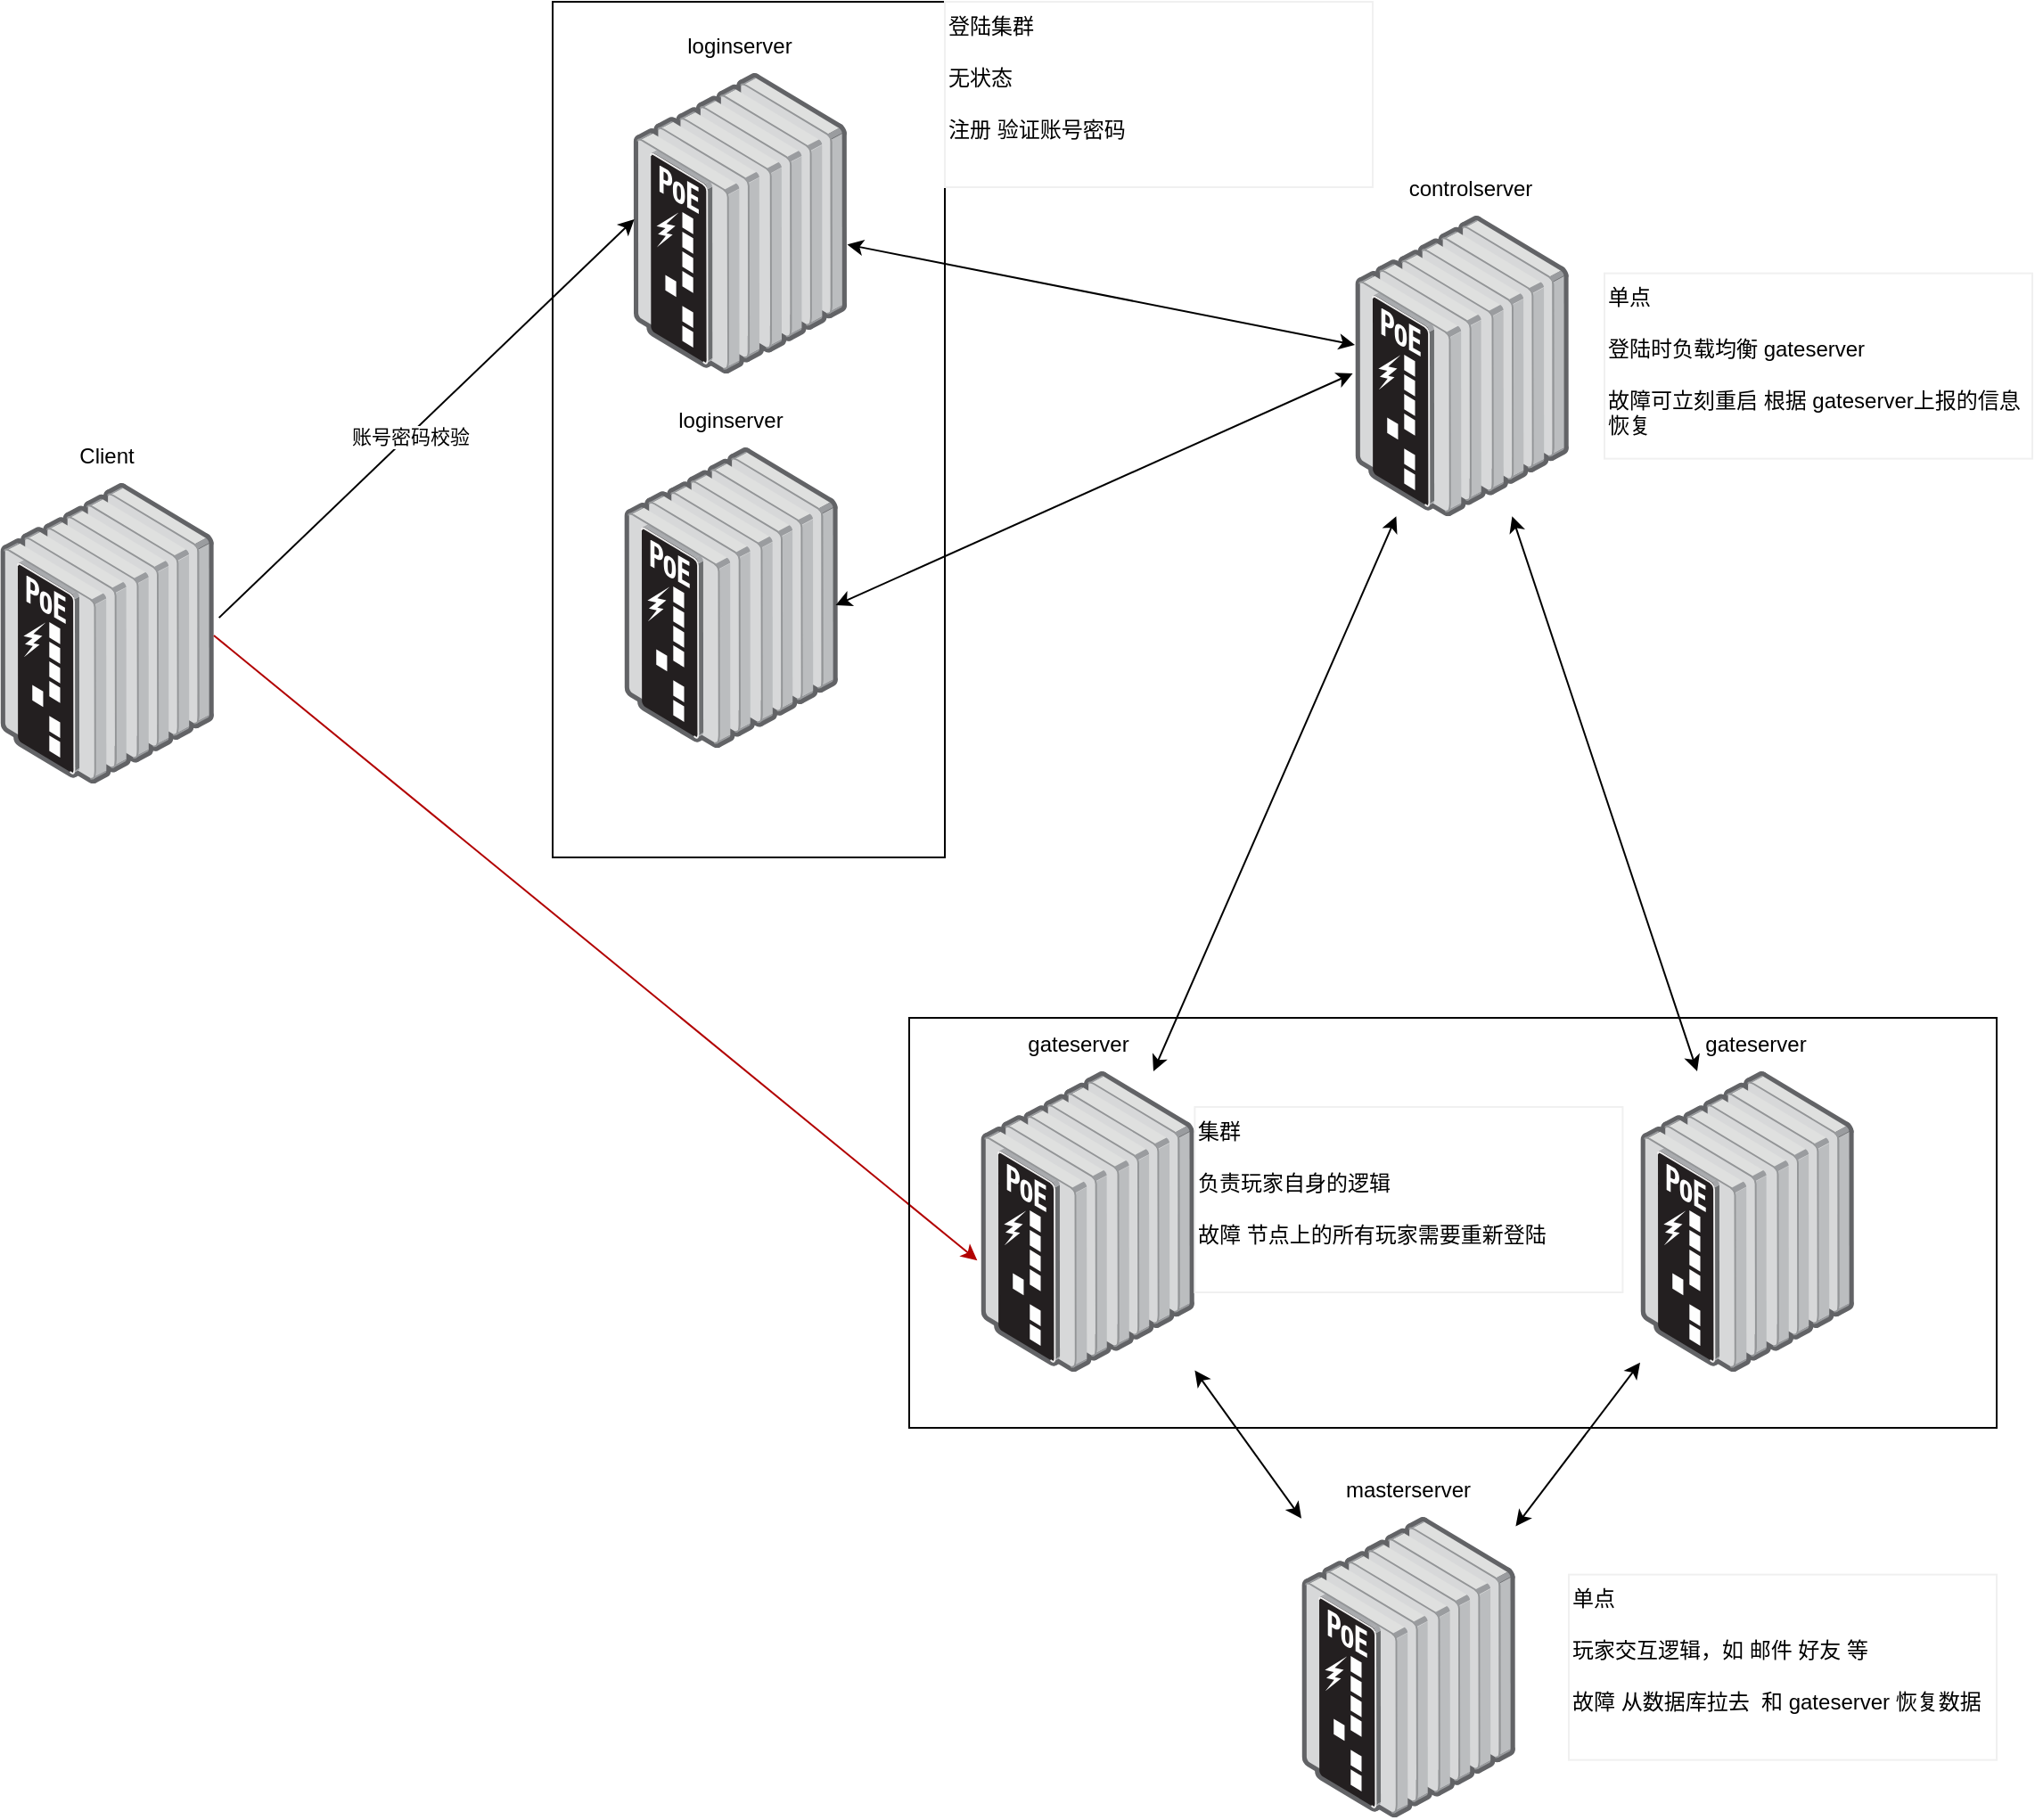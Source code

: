 <mxfile version="14.2.4" type="embed" pages="2">
    <diagram id="Ya1nsikknBWh1px-Q2EA" name="服务器组网">
        <mxGraphModel dx="2023" dy="2098" grid="1" gridSize="10" guides="1" tooltips="1" connect="1" arrows="1" fold="1" page="1" pageScale="1" pageWidth="827" pageHeight="1169" math="0" shadow="0">
            <root>
                <mxCell id="0"/>
                <mxCell id="1" parent="0"/>
                <mxCell id="2" value="" style="points=[];aspect=fixed;html=1;align=center;shadow=0;dashed=0;image;image=img/lib/allied_telesis/switch/Industrial_Ethernet_IE200_POE.svg;" vertex="1" parent="1">
                    <mxGeometry x="235.1" y="-160" width="120.2" height="168.64" as="geometry"/>
                </mxCell>
                <mxCell id="3" value="loginserver" style="text;html=1;strokeColor=none;fillColor=none;align=center;verticalAlign=middle;whiteSpace=wrap;rounded=0;" vertex="1" parent="1">
                    <mxGeometry x="240.2" y="-190" width="110" height="30" as="geometry"/>
                </mxCell>
                <mxCell id="14" value="" style="points=[];aspect=fixed;html=1;align=center;shadow=0;dashed=0;image;image=img/lib/allied_telesis/switch/Industrial_Ethernet_IE200_POE.svg;" vertex="1" parent="1">
                    <mxGeometry x="-120" y="70" width="120.2" height="168.64" as="geometry"/>
                </mxCell>
                <mxCell id="15" value="Client" style="text;html=1;strokeColor=none;fillColor=none;align=center;verticalAlign=middle;whiteSpace=wrap;rounded=0;" vertex="1" parent="1">
                    <mxGeometry x="-114.9" y="40" width="110" height="30" as="geometry"/>
                </mxCell>
                <mxCell id="20" value="" style="points=[];aspect=fixed;html=1;align=center;shadow=0;dashed=0;image;image=img/lib/allied_telesis/switch/Industrial_Ethernet_IE200_POE.svg;" vertex="1" parent="1">
                    <mxGeometry x="230" y="50" width="120.2" height="168.64" as="geometry"/>
                </mxCell>
                <mxCell id="21" value="loginserver" style="text;html=1;strokeColor=none;fillColor=none;align=center;verticalAlign=middle;whiteSpace=wrap;rounded=0;" vertex="1" parent="1">
                    <mxGeometry x="235.1" y="20" width="110" height="30" as="geometry"/>
                </mxCell>
                <mxCell id="24" value="" style="points=[];aspect=fixed;html=1;align=center;shadow=0;dashed=0;image;image=img/lib/allied_telesis/switch/Industrial_Ethernet_IE200_POE.svg;" vertex="1" parent="1">
                    <mxGeometry x="640" y="-80.0" width="120.2" height="168.64" as="geometry"/>
                </mxCell>
                <mxCell id="25" value="controlserver" style="text;html=1;strokeColor=none;fillColor=none;align=center;verticalAlign=middle;whiteSpace=wrap;rounded=0;" vertex="1" parent="1">
                    <mxGeometry x="650.2" y="-110" width="110" height="30" as="geometry"/>
                </mxCell>
                <mxCell id="26" value="" style="points=[];aspect=fixed;html=1;align=center;shadow=0;dashed=0;image;image=img/lib/allied_telesis/switch/Industrial_Ethernet_IE200_POE.svg;" vertex="1" parent="1">
                    <mxGeometry x="430" y="400" width="120.2" height="168.64" as="geometry"/>
                </mxCell>
                <mxCell id="27" value="gateserver" style="text;html=1;strokeColor=none;fillColor=none;align=center;verticalAlign=middle;whiteSpace=wrap;rounded=0;" vertex="1" parent="1">
                    <mxGeometry x="810.2" y="370" width="110" height="30" as="geometry"/>
                </mxCell>
                <mxCell id="32" value="" style="points=[];aspect=fixed;html=1;align=center;shadow=0;dashed=0;image;image=img/lib/allied_telesis/switch/Industrial_Ethernet_IE200_POE.svg;" vertex="1" parent="1">
                    <mxGeometry x="800" y="400" width="120.2" height="168.64" as="geometry"/>
                </mxCell>
                <mxCell id="33" value="gateserver" style="text;html=1;strokeColor=none;fillColor=none;align=center;verticalAlign=middle;whiteSpace=wrap;rounded=0;" vertex="1" parent="1">
                    <mxGeometry x="430" y="370" width="110" height="30" as="geometry"/>
                </mxCell>
                <mxCell id="34" value="" style="points=[];aspect=fixed;html=1;align=center;shadow=0;dashed=0;image;image=img/lib/allied_telesis/switch/Industrial_Ethernet_IE200_POE.svg;" vertex="1" parent="1">
                    <mxGeometry x="610" y="650" width="120.2" height="168.64" as="geometry"/>
                </mxCell>
                <mxCell id="35" value="masterserver" style="text;html=1;strokeColor=none;fillColor=none;align=center;verticalAlign=middle;whiteSpace=wrap;rounded=0;" vertex="1" parent="1">
                    <mxGeometry x="615.1" y="620" width="110" height="30" as="geometry"/>
                </mxCell>
                <mxCell id="36" value="" style="endArrow=classic;startArrow=classic;html=1;" edge="1" parent="1" source="2" target="24">
                    <mxGeometry width="50" height="50" relative="1" as="geometry">
                        <mxPoint x="40" y="530" as="sourcePoint"/>
                        <mxPoint x="90" y="480" as="targetPoint"/>
                    </mxGeometry>
                </mxCell>
                <mxCell id="37" value="" style="endArrow=classic;startArrow=classic;html=1;exitX=0.988;exitY=0.525;exitDx=0;exitDy=0;exitPerimeter=0;entryX=-0.01;entryY=0.525;entryDx=0;entryDy=0;entryPerimeter=0;" edge="1" parent="1" source="20" target="24">
                    <mxGeometry width="50" height="50" relative="1" as="geometry">
                        <mxPoint x="365.3" y="-9.682" as="sourcePoint"/>
                        <mxPoint x="590.0" y="199.682" as="targetPoint"/>
                    </mxGeometry>
                </mxCell>
                <mxCell id="38" value="" style="endArrow=classic;startArrow=classic;html=1;" edge="1" parent="1" source="26" target="24">
                    <mxGeometry width="50" height="50" relative="1" as="geometry">
                        <mxPoint x="358.758" y="148.536" as="sourcePoint"/>
                        <mxPoint x="590.481" y="222.627" as="targetPoint"/>
                    </mxGeometry>
                </mxCell>
                <mxCell id="39" value="" style="endArrow=classic;startArrow=classic;html=1;" edge="1" parent="1" source="32" target="24">
                    <mxGeometry width="50" height="50" relative="1" as="geometry">
                        <mxPoint x="367.85" y="394.715" as="sourcePoint"/>
                        <mxPoint x="590.0" y="285.285" as="targetPoint"/>
                    </mxGeometry>
                </mxCell>
                <mxCell id="40" value="" style="endArrow=classic;html=1;entryX=0.006;entryY=0.486;entryDx=0;entryDy=0;entryPerimeter=0;exitX=1.022;exitY=0.448;exitDx=0;exitDy=0;exitPerimeter=0;" edge="1" parent="1" source="14" target="2">
                    <mxGeometry width="50" height="50" relative="1" as="geometry">
                        <mxPoint x="90" y="330" as="sourcePoint"/>
                        <mxPoint x="140" y="280" as="targetPoint"/>
                    </mxGeometry>
                </mxCell>
                <mxCell id="41" value="账号密码校验" style="edgeLabel;html=1;align=center;verticalAlign=middle;resizable=0;points=[];" vertex="1" connectable="0" parent="40">
                    <mxGeometry x="-0.087" y="-1" relative="1" as="geometry">
                        <mxPoint as="offset"/>
                    </mxGeometry>
                </mxCell>
                <mxCell id="42" value="" style="endArrow=classic;html=1;entryX=-0.015;entryY=0.629;entryDx=0;entryDy=0;entryPerimeter=0;exitX=0.998;exitY=0.507;exitDx=0;exitDy=0;exitPerimeter=0;fillColor=#e51400;strokeColor=#B20000;" edge="1" parent="1" source="14" target="26">
                    <mxGeometry width="50" height="50" relative="1" as="geometry">
                        <mxPoint x="12.844" y="155.551" as="sourcePoint"/>
                        <mxPoint x="245.821" y="-68.041" as="targetPoint"/>
                    </mxGeometry>
                </mxCell>
                <mxCell id="44" value="" style="endArrow=classic;startArrow=classic;html=1;" edge="1" parent="1" source="26" target="34">
                    <mxGeometry width="50" height="50" relative="1" as="geometry">
                        <mxPoint x="510" y="550" as="sourcePoint"/>
                        <mxPoint x="590.0" y="285.285" as="targetPoint"/>
                    </mxGeometry>
                </mxCell>
                <mxCell id="45" value="" style="endArrow=classic;startArrow=classic;html=1;" edge="1" parent="1" source="32" target="34">
                    <mxGeometry width="50" height="50" relative="1" as="geometry">
                        <mxPoint x="377.85" y="404.715" as="sourcePoint"/>
                        <mxPoint x="590" y="498" as="targetPoint"/>
                    </mxGeometry>
                </mxCell>
                <mxCell id="46" value="" style="rounded=0;whiteSpace=wrap;html=1;fillColor=none;" vertex="1" parent="1">
                    <mxGeometry x="190" y="-200" width="220" height="480" as="geometry"/>
                </mxCell>
                <mxCell id="47" value="" style="rounded=0;whiteSpace=wrap;html=1;fillColor=none;" vertex="1" parent="1">
                    <mxGeometry x="390" y="370" width="610" height="230" as="geometry"/>
                </mxCell>
                <mxCell id="50" value="单点 &lt;br&gt;&lt;br&gt;登陆时负载均衡 gateserver&lt;br&gt;&lt;br&gt;故障可立刻重启 根据 gateserver上报的信息恢复" style="text;html=1;fillColor=none;align=left;verticalAlign=top;whiteSpace=wrap;rounded=0;strokeColor=#f0f0f0;" vertex="1" parent="1">
                    <mxGeometry x="780" y="-47.68" width="240" height="104" as="geometry"/>
                </mxCell>
                <mxCell id="51" value="登陆集群&lt;br&gt;&lt;br&gt;无状态&lt;br&gt;&lt;br&gt;注册 验证账号密码" style="text;html=1;fillColor=none;align=left;verticalAlign=top;whiteSpace=wrap;rounded=0;strokeColor=#f0f0f0;" vertex="1" parent="1">
                    <mxGeometry x="410" y="-200" width="240" height="104" as="geometry"/>
                </mxCell>
                <mxCell id="52" value="集群&lt;br&gt;&lt;br&gt;负责玩家自身的逻辑&lt;br&gt;&lt;br&gt;故障 节点上的所有玩家需要重新登陆" style="text;html=1;fillColor=none;align=left;verticalAlign=top;whiteSpace=wrap;rounded=0;strokeColor=#f0f0f0;" vertex="1" parent="1">
                    <mxGeometry x="550.2" y="420" width="240" height="104" as="geometry"/>
                </mxCell>
                <mxCell id="53" value="单点&lt;br&gt;&lt;br&gt;玩家交互逻辑，如 邮件 好友 等&lt;br&gt;&lt;br&gt;故障 从数据库拉去&amp;nbsp; 和 gateserver 恢复数据" style="text;html=1;fillColor=none;align=left;verticalAlign=top;whiteSpace=wrap;rounded=0;strokeColor=#f0f0f0;" vertex="1" parent="1">
                    <mxGeometry x="760" y="682.32" width="240" height="104" as="geometry"/>
                </mxCell>
            </root>
        </mxGraphModel>
    </diagram>
    <diagram id="F6onBJ8bi4-cN87HfGFY" name="登陆流程">
        <mxGraphModel dx="1844" dy="-379" grid="1" gridSize="10" guides="1" tooltips="1" connect="1" arrows="1" fold="1" page="1" pageScale="1" pageWidth="827" pageHeight="1169" math="0" shadow="0">
            <root>
                <mxCell id="HsMi2VBw2xVmP9eoMrBy-0"/>
                <mxCell id="HsMi2VBw2xVmP9eoMrBy-1" parent="HsMi2VBw2xVmP9eoMrBy-0"/>
                <mxCell id="LNkPdpWlPoJwyg7fNeQ7-0" value="client" style="shape=umlLifeline;perimeter=lifelinePerimeter;whiteSpace=wrap;html=1;container=1;collapsible=0;recursiveResize=0;outlineConnect=0;" vertex="1" parent="HsMi2VBw2xVmP9eoMrBy-1">
                    <mxGeometry x="30" y="1254" width="100" height="336" as="geometry"/>
                </mxCell>
                <mxCell id="LNkPdpWlPoJwyg7fNeQ7-1" value="loginserver" style="shape=umlLifeline;perimeter=lifelinePerimeter;whiteSpace=wrap;html=1;container=1;collapsible=0;recursiveResize=0;outlineConnect=0;" vertex="1" parent="HsMi2VBw2xVmP9eoMrBy-1">
                    <mxGeometry x="260" y="1254" width="100" height="336" as="geometry"/>
                </mxCell>
                <mxCell id="LNkPdpWlPoJwyg7fNeQ7-2" value="" style="html=1;points=[];perimeter=orthogonalPerimeter;" vertex="1" parent="LNkPdpWlPoJwyg7fNeQ7-1">
                    <mxGeometry x="40" y="70" width="10" height="80" as="geometry"/>
                </mxCell>
                <mxCell id="LNkPdpWlPoJwyg7fNeQ7-3" value="controlserver" style="shape=umlLifeline;perimeter=lifelinePerimeter;whiteSpace=wrap;html=1;container=1;collapsible=0;recursiveResize=0;outlineConnect=0;" vertex="1" parent="HsMi2VBw2xVmP9eoMrBy-1">
                    <mxGeometry x="470" y="1254" width="100" height="346" as="geometry"/>
                </mxCell>
                <mxCell id="LNkPdpWlPoJwyg7fNeQ7-4" value="" style="html=1;points=[];perimeter=orthogonalPerimeter;" vertex="1" parent="LNkPdpWlPoJwyg7fNeQ7-3">
                    <mxGeometry x="40" y="85" width="10" height="55" as="geometry"/>
                </mxCell>
                <mxCell id="8cR3ncXFJl-2YdBVlicl-28" value="添加玩家到gate的映射" style="text;html=1;strokeColor=none;fillColor=none;align=center;verticalAlign=middle;whiteSpace=wrap;rounded=0;fontColor=#00CC00;" vertex="1" parent="LNkPdpWlPoJwyg7fNeQ7-3">
                    <mxGeometry x="-22" y="106" width="144" height="20" as="geometry"/>
                </mxCell>
                <mxCell id="LNkPdpWlPoJwyg7fNeQ7-5" value="gateserver" style="shape=umlLifeline;perimeter=lifelinePerimeter;whiteSpace=wrap;html=1;container=1;collapsible=0;recursiveResize=0;outlineConnect=0;" vertex="1" parent="HsMi2VBw2xVmP9eoMrBy-1">
                    <mxGeometry x="670" y="1250" width="120" height="340" as="geometry"/>
                </mxCell>
                <mxCell id="LNkPdpWlPoJwyg7fNeQ7-6" value="" style="html=1;points=[];perimeter=orthogonalPerimeter;fillColor=none;" vertex="1" parent="LNkPdpWlPoJwyg7fNeQ7-5">
                    <mxGeometry x="45" y="224" width="10" height="80" as="geometry"/>
                </mxCell>
                <mxCell id="LNkPdpWlPoJwyg7fNeQ7-7" value="" style="html=1;points=[];perimeter=orthogonalPerimeter;fillColor=none;" vertex="1" parent="LNkPdpWlPoJwyg7fNeQ7-5">
                    <mxGeometry x="45" y="97" width="10" height="33" as="geometry"/>
                </mxCell>
                <mxCell id="LNkPdpWlPoJwyg7fNeQ7-100" value="verify service" style="text;html=1;strokeColor=none;fillColor=none;align=center;verticalAlign=middle;whiteSpace=wrap;rounded=0;" vertex="1" parent="LNkPdpWlPoJwyg7fNeQ7-5">
                    <mxGeometry x="55" y="103.5" width="40" height="20" as="geometry"/>
                </mxCell>
                <mxCell id="LNkPdpWlPoJwyg7fNeQ7-8" value="login msg" style="html=1;verticalAlign=bottom;endArrow=block;entryX=0;entryY=0;" edge="1" parent="HsMi2VBw2xVmP9eoMrBy-1" source="LNkPdpWlPoJwyg7fNeQ7-0" target="LNkPdpWlPoJwyg7fNeQ7-2">
                    <mxGeometry relative="1" as="geometry">
                        <mxPoint x="230" y="1324" as="sourcePoint"/>
                    </mxGeometry>
                </mxCell>
                <mxCell id="LNkPdpWlPoJwyg7fNeQ7-9" value="return&amp;nbsp; gate ip&amp;nbsp; uuid&amp;nbsp; token" style="html=1;verticalAlign=bottom;endArrow=open;dashed=1;endSize=8;exitX=0;exitY=0.95;" edge="1" parent="HsMi2VBw2xVmP9eoMrBy-1" source="LNkPdpWlPoJwyg7fNeQ7-2" target="LNkPdpWlPoJwyg7fNeQ7-0">
                    <mxGeometry relative="1" as="geometry">
                        <mxPoint x="230" y="1400" as="targetPoint"/>
                    </mxGeometry>
                </mxCell>
                <mxCell id="LNkPdpWlPoJwyg7fNeQ7-10" value="负载均衡 gate" style="html=1;verticalAlign=bottom;endArrow=block;entryX=0;entryY=0;" edge="1" parent="HsMi2VBw2xVmP9eoMrBy-1" source="LNkPdpWlPoJwyg7fNeQ7-1" target="LNkPdpWlPoJwyg7fNeQ7-4">
                    <mxGeometry relative="1" as="geometry">
                        <mxPoint x="345" y="1350" as="sourcePoint"/>
                    </mxGeometry>
                </mxCell>
                <mxCell id="LNkPdpWlPoJwyg7fNeQ7-11" value="return&amp;nbsp; gate ip" style="html=1;verticalAlign=bottom;endArrow=open;dashed=1;endSize=8;exitX=-0.3;exitY=0.98;exitDx=0;exitDy=0;exitPerimeter=0;" edge="1" parent="HsMi2VBw2xVmP9eoMrBy-1" source="LNkPdpWlPoJwyg7fNeQ7-4" target="LNkPdpWlPoJwyg7fNeQ7-1">
                    <mxGeometry relative="1" as="geometry">
                        <mxPoint x="345" y="1426" as="targetPoint"/>
                    </mxGeometry>
                </mxCell>
                <mxCell id="LNkPdpWlPoJwyg7fNeQ7-12" value="登陆&amp;nbsp; &amp;nbsp;uuid&amp;nbsp; token" style="html=1;verticalAlign=bottom;endArrow=block;entryX=0;entryY=0;" edge="1" parent="HsMi2VBw2xVmP9eoMrBy-1" source="LNkPdpWlPoJwyg7fNeQ7-0" target="LNkPdpWlPoJwyg7fNeQ7-6">
                    <mxGeometry relative="1" as="geometry">
                        <mxPoint x="229" y="1530" as="sourcePoint"/>
                    </mxGeometry>
                </mxCell>
                <mxCell id="LNkPdpWlPoJwyg7fNeQ7-13" value="return" style="html=1;verticalAlign=bottom;endArrow=open;dashed=1;endSize=8;exitX=0;exitY=0.95;" edge="1" parent="HsMi2VBw2xVmP9eoMrBy-1" source="LNkPdpWlPoJwyg7fNeQ7-6" target="LNkPdpWlPoJwyg7fNeQ7-0">
                    <mxGeometry relative="1" as="geometry">
                        <mxPoint x="229" y="1606" as="targetPoint"/>
                    </mxGeometry>
                </mxCell>
                <mxCell id="LNkPdpWlPoJwyg7fNeQ7-14" value="token&amp;nbsp; uuid" style="html=1;verticalAlign=bottom;endArrow=block;entryX=-0.3;entryY=0.175;entryDx=0;entryDy=0;entryPerimeter=0;" edge="1" parent="HsMi2VBw2xVmP9eoMrBy-1" source="LNkPdpWlPoJwyg7fNeQ7-4" target="LNkPdpWlPoJwyg7fNeQ7-7">
                    <mxGeometry x="-0.062" y="13" relative="1" as="geometry">
                        <mxPoint x="440" y="1540" as="sourcePoint"/>
                        <mxPoint as="offset"/>
                    </mxGeometry>
                </mxCell>
                <mxCell id="LNkPdpWlPoJwyg7fNeQ7-18" value="&lt;b&gt;gateserver 内部登陆流程&lt;/b&gt;" style="text;html=1;strokeColor=none;fillColor=none;align=center;verticalAlign=middle;whiteSpace=wrap;rounded=0;" vertex="1" parent="HsMi2VBw2xVmP9eoMrBy-1">
                    <mxGeometry x="260" y="1650" width="170" height="20" as="geometry"/>
                </mxCell>
                <mxCell id="LNkPdpWlPoJwyg7fNeQ7-19" value="&lt;b&gt;节点间登陆流程&amp;nbsp;&lt;/b&gt;" style="text;html=1;strokeColor=none;fillColor=none;align=center;verticalAlign=middle;whiteSpace=wrap;rounded=0;" vertex="1" parent="HsMi2VBw2xVmP9eoMrBy-1">
                    <mxGeometry x="310" y="1200" width="170" height="20" as="geometry"/>
                </mxCell>
                <mxCell id="LNkPdpWlPoJwyg7fNeQ7-20" value="hub" style="shape=umlLifeline;perimeter=lifelinePerimeter;whiteSpace=wrap;html=1;container=1;collapsible=0;recursiveResize=0;outlineConnect=0;" vertex="1" parent="HsMi2VBw2xVmP9eoMrBy-1">
                    <mxGeometry x="60" y="1710" width="100" height="610" as="geometry"/>
                </mxCell>
                <mxCell id="LNkPdpWlPoJwyg7fNeQ7-24" value="" style="html=1;points=[];perimeter=orthogonalPerimeter;fillColor=none;" vertex="1" parent="LNkPdpWlPoJwyg7fNeQ7-20">
                    <mxGeometry x="45" y="70" width="10" height="30" as="geometry"/>
                </mxCell>
                <mxCell id="LNkPdpWlPoJwyg7fNeQ7-109" value="" style="html=1;points=[];perimeter=orthogonalPerimeter;strokeColor=#f0f0f0;fillColor=none;align=left;" vertex="1" parent="LNkPdpWlPoJwyg7fNeQ7-20">
                    <mxGeometry x="45" y="260" width="10" height="40" as="geometry"/>
                </mxCell>
                <mxCell id="LNkPdpWlPoJwyg7fNeQ7-110" value="" style="html=1;points=[];perimeter=orthogonalPerimeter;strokeColor=#f0f0f0;fillColor=none;align=left;" vertex="1" parent="LNkPdpWlPoJwyg7fNeQ7-20">
                    <mxGeometry x="45" y="360" width="10" height="40" as="geometry"/>
                </mxCell>
                <mxCell id="LNkPdpWlPoJwyg7fNeQ7-23" value="auth" style="shape=umlLifeline;perimeter=lifelinePerimeter;whiteSpace=wrap;html=1;container=1;collapsible=0;recursiveResize=0;outlineConnect=0;" vertex="1" parent="HsMi2VBw2xVmP9eoMrBy-1">
                    <mxGeometry x="243.75" y="1710" width="100" height="520" as="geometry"/>
                </mxCell>
                <mxCell id="LNkPdpWlPoJwyg7fNeQ7-78" value="通知登陆成功&amp;nbsp; uuid&amp;nbsp; fd&amp;nbsp; token" style="html=1;verticalAlign=bottom;endArrow=block;" edge="1" parent="LNkPdpWlPoJwyg7fNeQ7-23" target="LNkPdpWlPoJwyg7fNeQ7-25">
                    <mxGeometry width="80" relative="1" as="geometry">
                        <mxPoint x="45.62" y="220" as="sourcePoint"/>
                        <mxPoint x="125.62" y="220" as="targetPoint"/>
                    </mxGeometry>
                </mxCell>
                <mxCell id="LNkPdpWlPoJwyg7fNeQ7-84" value="" style="html=1;points=[];perimeter=orthogonalPerimeter;strokeColor=#f0f0f0;fillColor=none;align=left;" vertex="1" parent="LNkPdpWlPoJwyg7fNeQ7-23">
                    <mxGeometry x="36.25" y="70" width="10" height="80" as="geometry"/>
                </mxCell>
                <mxCell id="LNkPdpWlPoJwyg7fNeQ7-86" value="" style="html=1;points=[];perimeter=orthogonalPerimeter;strokeColor=#f0f0f0;fillColor=none;align=left;" vertex="1" parent="LNkPdpWlPoJwyg7fNeQ7-23">
                    <mxGeometry x="36.25" y="185" width="10" height="40" as="geometry"/>
                </mxCell>
                <mxCell id="LNkPdpWlPoJwyg7fNeQ7-87" value="self call" style="edgeStyle=orthogonalEdgeStyle;html=1;align=left;spacingLeft=2;endArrow=block;rounded=0;entryX=1;entryY=0;exitX=1.6;exitY=0.763;exitDx=0;exitDy=0;exitPerimeter=0;" edge="1" target="LNkPdpWlPoJwyg7fNeQ7-86" parent="LNkPdpWlPoJwyg7fNeQ7-23" source="LNkPdpWlPoJwyg7fNeQ7-84">
                    <mxGeometry relative="1" as="geometry">
                        <mxPoint x="41.25" y="165" as="sourcePoint"/>
                        <Array as="points">
                            <mxPoint x="66" y="131"/>
                            <mxPoint x="66" y="185"/>
                        </Array>
                    </mxGeometry>
                </mxCell>
                <mxCell id="LNkPdpWlPoJwyg7fNeQ7-25" value="usermgr" style="shape=umlLifeline;perimeter=lifelinePerimeter;whiteSpace=wrap;html=1;container=1;collapsible=0;recursiveResize=0;outlineConnect=0;" vertex="1" parent="HsMi2VBw2xVmP9eoMrBy-1">
                    <mxGeometry x="600" y="1720" width="100" height="540" as="geometry"/>
                </mxCell>
                <mxCell id="LNkPdpWlPoJwyg7fNeQ7-88" value="" style="html=1;points=[];perimeter=orthogonalPerimeter;strokeColor=#f0f0f0;fillColor=none;align=left;" vertex="1" parent="LNkPdpWlPoJwyg7fNeQ7-25">
                    <mxGeometry x="50" y="230" width="10" height="50" as="geometry"/>
                </mxCell>
                <mxCell id="LNkPdpWlPoJwyg7fNeQ7-89" value="" style="edgeStyle=orthogonalEdgeStyle;html=1;align=left;spacingLeft=2;endArrow=block;rounded=0;entryX=1;entryY=0;fillColor=#e51400;strokeColor=#B20000;" edge="1" target="LNkPdpWlPoJwyg7fNeQ7-88" parent="LNkPdpWlPoJwyg7fNeQ7-25">
                    <mxGeometry relative="1" as="geometry">
                        <mxPoint x="55" y="210" as="sourcePoint"/>
                        <Array as="points">
                            <mxPoint x="80" y="210"/>
                        </Array>
                    </mxGeometry>
                </mxCell>
                <mxCell id="LNkPdpWlPoJwyg7fNeQ7-93" value="" style="html=1;points=[];perimeter=orthogonalPerimeter;strokeColor=#f0f0f0;fillColor=none;align=left;" vertex="1" parent="LNkPdpWlPoJwyg7fNeQ7-25">
                    <mxGeometry x="45" y="360" width="10" height="80" as="geometry"/>
                </mxCell>
                <mxCell id="LNkPdpWlPoJwyg7fNeQ7-91" value="&lt;font color=&quot;#ff0000&quot;&gt;顶号&lt;/font&gt;" style="text;html=1;strokeColor=none;fillColor=none;align=center;verticalAlign=middle;whiteSpace=wrap;rounded=0;" vertex="1" parent="LNkPdpWlPoJwyg7fNeQ7-25">
                    <mxGeometry x="30" y="237.5" width="40" height="30" as="geometry"/>
                </mxCell>
                <mxCell id="LNkPdpWlPoJwyg7fNeQ7-92" value="&lt;font color=&quot;#00cc00&quot;&gt;新玩家&lt;/font&gt;" style="text;html=1;strokeColor=none;fillColor=none;align=center;verticalAlign=middle;whiteSpace=wrap;rounded=0;" vertex="1" parent="LNkPdpWlPoJwyg7fNeQ7-25">
                    <mxGeometry x="30" y="350" width="40" height="30" as="geometry"/>
                </mxCell>
                <mxCell id="LNkPdpWlPoJwyg7fNeQ7-103" value="&lt;font color=&quot;#00cc00&quot;&gt;分配agent&lt;/font&gt;" style="text;html=1;strokeColor=none;fillColor=none;align=center;verticalAlign=middle;whiteSpace=wrap;rounded=0;" vertex="1" parent="LNkPdpWlPoJwyg7fNeQ7-25">
                    <mxGeometry x="10" y="410" width="80" height="30" as="geometry"/>
                </mxCell>
                <mxCell id="LNkPdpWlPoJwyg7fNeQ7-104" value="" style="html=1;points=[];perimeter=orthogonalPerimeter;strokeColor=#f0f0f0;fillColor=none;align=left;" vertex="1" parent="LNkPdpWlPoJwyg7fNeQ7-25">
                    <mxGeometry x="40" y="480" width="10" height="40" as="geometry"/>
                </mxCell>
                <mxCell id="LNkPdpWlPoJwyg7fNeQ7-105" value="agent 分配成功" style="edgeStyle=orthogonalEdgeStyle;html=1;align=left;spacingLeft=2;endArrow=block;rounded=0;entryX=1;entryY=0;strokeColor=#00CC00;" edge="1" target="LNkPdpWlPoJwyg7fNeQ7-104" parent="LNkPdpWlPoJwyg7fNeQ7-25">
                    <mxGeometry relative="1" as="geometry">
                        <mxPoint x="55" y="440" as="sourcePoint"/>
                        <Array as="points">
                            <mxPoint x="80" y="440"/>
                        </Array>
                    </mxGeometry>
                </mxCell>
                <mxCell id="LNkPdpWlPoJwyg7fNeQ7-106" value="通知agent初始化&amp;nbsp; &amp;nbsp; uuid fd" style="html=1;verticalAlign=bottom;endArrow=block;strokeColor=#00CC00;" edge="1" parent="LNkPdpWlPoJwyg7fNeQ7-25" target="LNkPdpWlPoJwyg7fNeQ7-107">
                    <mxGeometry width="80" relative="1" as="geometry">
                        <mxPoint x="50" y="520" as="sourcePoint"/>
                        <mxPoint x="220" y="520" as="targetPoint"/>
                    </mxGeometry>
                </mxCell>
                <mxCell id="LNkPdpWlPoJwyg7fNeQ7-27" value="agent" style="shape=umlLifeline;perimeter=lifelinePerimeter;whiteSpace=wrap;html=1;container=1;collapsible=0;recursiveResize=0;outlineConnect=0;" vertex="1" parent="HsMi2VBw2xVmP9eoMrBy-1">
                    <mxGeometry x="815" y="1713" width="100" height="617" as="geometry"/>
                </mxCell>
                <mxCell id="LNkPdpWlPoJwyg7fNeQ7-98" value="" style="html=1;points=[];perimeter=orthogonalPerimeter;strokeColor=#f0f0f0;fillColor=none;align=left;" vertex="1" parent="LNkPdpWlPoJwyg7fNeQ7-27">
                    <mxGeometry x="45" y="277" width="10" height="80" as="geometry"/>
                </mxCell>
                <mxCell id="LNkPdpWlPoJwyg7fNeQ7-107" value="" style="html=1;points=[];perimeter=orthogonalPerimeter;strokeColor=#f0f0f0;fillColor=none;align=left;" vertex="1" parent="LNkPdpWlPoJwyg7fNeQ7-27">
                    <mxGeometry x="45" y="510" width="10" height="97" as="geometry"/>
                </mxCell>
                <mxCell id="LNkPdpWlPoJwyg7fNeQ7-30" value="client" style="shape=umlLifeline;perimeter=lifelinePerimeter;whiteSpace=wrap;html=1;container=1;collapsible=0;recursiveResize=0;outlineConnect=0;" vertex="1" parent="HsMi2VBw2xVmP9eoMrBy-1">
                    <mxGeometry x="-100" y="1710" width="100" height="527" as="geometry"/>
                </mxCell>
                <mxCell id="LNkPdpWlPoJwyg7fNeQ7-31" value="登陆&amp;nbsp; uuid token" style="html=1;verticalAlign=bottom;endArrow=block;entryX=0;entryY=0;" edge="1" parent="HsMi2VBw2xVmP9eoMrBy-1" source="LNkPdpWlPoJwyg7fNeQ7-30" target="LNkPdpWlPoJwyg7fNeQ7-24">
                    <mxGeometry relative="1" as="geometry">
                        <mxPoint x="210" y="1780" as="sourcePoint"/>
                    </mxGeometry>
                </mxCell>
                <mxCell id="LNkPdpWlPoJwyg7fNeQ7-32" value="return" style="html=1;verticalAlign=bottom;endArrow=open;dashed=1;endSize=8;exitX=-0.5;exitY=0.963;exitDx=0;exitDy=0;exitPerimeter=0;" edge="1" parent="HsMi2VBw2xVmP9eoMrBy-1" source="LNkPdpWlPoJwyg7fNeQ7-84" target="LNkPdpWlPoJwyg7fNeQ7-30">
                    <mxGeometry relative="1" as="geometry">
                        <mxPoint x="200" y="1951" as="targetPoint"/>
                    </mxGeometry>
                </mxCell>
                <mxCell id="LNkPdpWlPoJwyg7fNeQ7-45" value="客户端登陆成功，开始发送逻辑消息时，这时hub可能还没有被重定向到agent&lt;br&gt;收到消息会报错。&lt;br&gt;&lt;br&gt;&lt;br&gt;" style="html=1;fillColor=none;align=left;verticalAlign=top;" vertex="1" parent="HsMi2VBw2xVmP9eoMrBy-1">
                    <mxGeometry x="170" y="2187" width="400" height="50" as="geometry"/>
                </mxCell>
                <mxCell id="LNkPdpWlPoJwyg7fNeQ7-74" value="verify" style="shape=umlLifeline;perimeter=lifelinePerimeter;whiteSpace=wrap;html=1;container=1;collapsible=0;recursiveResize=0;outlineConnect=0;" vertex="1" parent="HsMi2VBw2xVmP9eoMrBy-1">
                    <mxGeometry x="440" y="1713" width="100" height="147" as="geometry"/>
                </mxCell>
                <mxCell id="LNkPdpWlPoJwyg7fNeQ7-75" value="" style="html=1;points=[];perimeter=orthogonalPerimeter;strokeColor=#f0f0f0;fillColor=none;align=left;" vertex="1" parent="LNkPdpWlPoJwyg7fNeQ7-74">
                    <mxGeometry x="44" y="80" width="10" height="40" as="geometry"/>
                </mxCell>
                <mxCell id="LNkPdpWlPoJwyg7fNeQ7-76" value="验证&amp;nbsp; token uuid" style="html=1;verticalAlign=bottom;endArrow=block;entryX=0;entryY=0;" edge="1" target="LNkPdpWlPoJwyg7fNeQ7-75" parent="HsMi2VBw2xVmP9eoMrBy-1" source="LNkPdpWlPoJwyg7fNeQ7-23">
                    <mxGeometry relative="1" as="geometry">
                        <mxPoint x="414" y="1770" as="sourcePoint"/>
                    </mxGeometry>
                </mxCell>
                <mxCell id="LNkPdpWlPoJwyg7fNeQ7-77" value="return 验证结果" style="html=1;verticalAlign=bottom;endArrow=open;dashed=1;endSize=8;exitX=0.9;exitY=0.875;exitDx=0;exitDy=0;exitPerimeter=0;" edge="1" source="LNkPdpWlPoJwyg7fNeQ7-75" parent="HsMi2VBw2xVmP9eoMrBy-1" target="LNkPdpWlPoJwyg7fNeQ7-23">
                    <mxGeometry relative="1" as="geometry">
                        <mxPoint x="414" y="1846" as="targetPoint"/>
                    </mxGeometry>
                </mxCell>
                <mxCell id="LNkPdpWlPoJwyg7fNeQ7-85" value="重定向" style="html=1;verticalAlign=bottom;startArrow=oval;endArrow=block;startSize=8;exitX=0.9;exitY=0.04;exitDx=0;exitDy=0;exitPerimeter=0;" edge="1" target="LNkPdpWlPoJwyg7fNeQ7-84" parent="HsMi2VBw2xVmP9eoMrBy-1" source="LNkPdpWlPoJwyg7fNeQ7-24">
                    <mxGeometry relative="1" as="geometry">
                        <mxPoint x="220" y="1780" as="sourcePoint"/>
                    </mxGeometry>
                </mxCell>
                <mxCell id="LNkPdpWlPoJwyg7fNeQ7-95" value="" style="edgeStyle=orthogonalEdgeStyle;html=1;align=left;spacingLeft=2;endArrow=block;rounded=0;strokeColor=#00CC00;" edge="1" parent="HsMi2VBw2xVmP9eoMrBy-1">
                    <mxGeometry x="0.385" y="16" relative="1" as="geometry">
                        <mxPoint x="680" y="1950" as="sourcePoint"/>
                        <Array as="points">
                            <mxPoint x="680" y="2080"/>
                        </Array>
                        <mxPoint x="660" y="2080" as="targetPoint"/>
                        <mxPoint x="10" y="-3" as="offset"/>
                    </mxGeometry>
                </mxCell>
                <mxCell id="LNkPdpWlPoJwyg7fNeQ7-96" value="关闭网络连接&amp;nbsp; old&amp;nbsp; fd" style="html=1;verticalAlign=bottom;endArrow=block;fillColor=#e51400;strokeColor=#B20000;" edge="1" parent="HsMi2VBw2xVmP9eoMrBy-1" source="LNkPdpWlPoJwyg7fNeQ7-91">
                    <mxGeometry width="80" relative="1" as="geometry">
                        <mxPoint x="340" y="1960" as="sourcePoint"/>
                        <mxPoint x="110" y="1974" as="targetPoint"/>
                    </mxGeometry>
                </mxCell>
                <mxCell id="LNkPdpWlPoJwyg7fNeQ7-97" value="重新赋值连接&amp;nbsp; assign&amp;nbsp; uuid fd" style="html=1;verticalAlign=bottom;endArrow=block;exitX=0.75;exitY=1;exitDx=0;exitDy=0;fillColor=#e51400;strokeColor=#B20000;" edge="1" parent="HsMi2VBw2xVmP9eoMrBy-1" source="LNkPdpWlPoJwyg7fNeQ7-91" target="LNkPdpWlPoJwyg7fNeQ7-27">
                    <mxGeometry width="80" relative="1" as="geometry">
                        <mxPoint x="550" y="1960" as="sourcePoint"/>
                        <mxPoint x="630" y="1960" as="targetPoint"/>
                        <Array as="points"/>
                    </mxGeometry>
                </mxCell>
                <mxCell id="LNkPdpWlPoJwyg7fNeQ7-99" value="重定向&amp;nbsp; new&amp;nbsp; fd" style="html=1;verticalAlign=bottom;endArrow=block;exitX=-0.4;exitY=0.988;exitDx=0;exitDy=0;exitPerimeter=0;fillColor=#e51400;strokeColor=#B20000;" edge="1" parent="HsMi2VBw2xVmP9eoMrBy-1" source="LNkPdpWlPoJwyg7fNeQ7-98" target="LNkPdpWlPoJwyg7fNeQ7-20">
                    <mxGeometry width="80" relative="1" as="geometry">
                        <mxPoint x="490" y="2190" as="sourcePoint"/>
                        <mxPoint x="570" y="2190" as="targetPoint"/>
                    </mxGeometry>
                </mxCell>
                <mxCell id="LNkPdpWlPoJwyg7fNeQ7-108" value="重定向&amp;nbsp; new&amp;nbsp; fd" style="html=1;verticalAlign=bottom;endArrow=block;fillColor=#e51400;strokeColor=#00CC00;" edge="1" parent="HsMi2VBw2xVmP9eoMrBy-1">
                    <mxGeometry width="80" relative="1" as="geometry">
                        <mxPoint x="850" y="2300" as="sourcePoint"/>
                        <mxPoint x="110" y="2300" as="targetPoint"/>
                    </mxGeometry>
                </mxCell>
                <mxCell id="LNkPdpWlPoJwyg7fNeQ7-111" value="" style="html=1;points=[];perimeter=orthogonalPerimeter;strokeColor=#f0f0f0;fillColor=none;align=left;" vertex="1" parent="HsMi2VBw2xVmP9eoMrBy-1">
                    <mxGeometry x="105" y="2298" width="10" height="40" as="geometry"/>
                </mxCell>
                <mxCell id="8cR3ncXFJl-2YdBVlicl-0" value="client" style="shape=umlLifeline;perimeter=lifelinePerimeter;whiteSpace=wrap;html=1;container=1;collapsible=0;recursiveResize=0;outlineConnect=0;" vertex="1" parent="HsMi2VBw2xVmP9eoMrBy-1">
                    <mxGeometry x="-40" y="2450" width="100" height="527" as="geometry"/>
                </mxCell>
                <mxCell id="8cR3ncXFJl-2YdBVlicl-1" value="usermgr" style="shape=umlLifeline;perimeter=lifelinePerimeter;whiteSpace=wrap;html=1;container=1;collapsible=0;recursiveResize=0;outlineConnect=0;" vertex="1" parent="HsMi2VBw2xVmP9eoMrBy-1">
                    <mxGeometry x="380" y="2450" width="100" height="530" as="geometry"/>
                </mxCell>
                <mxCell id="8cR3ncXFJl-2YdBVlicl-9" value="" style="html=1;points=[];perimeter=orthogonalPerimeter;strokeColor=#f0f0f0;fillColor=none;align=left;" vertex="1" parent="8cR3ncXFJl-2YdBVlicl-1">
                    <mxGeometry x="40" y="120" width="10" height="120" as="geometry"/>
                </mxCell>
                <mxCell id="8cR3ncXFJl-2YdBVlicl-18" value="" style="html=1;points=[];perimeter=orthogonalPerimeter;strokeColor=#f0f0f0;fillColor=none;align=left;" vertex="1" parent="8cR3ncXFJl-2YdBVlicl-1">
                    <mxGeometry x="45" y="380" width="10" height="150" as="geometry"/>
                </mxCell>
                <mxCell id="8cR3ncXFJl-2YdBVlicl-19" value="self call" style="edgeStyle=orthogonalEdgeStyle;html=1;align=left;spacingLeft=2;endArrow=block;rounded=0;entryX=1;entryY=0;strokeColor=#00CC00;" edge="1" target="8cR3ncXFJl-2YdBVlicl-18" parent="8cR3ncXFJl-2YdBVlicl-1" source="8cR3ncXFJl-2YdBVlicl-21">
                    <mxGeometry relative="1" as="geometry">
                        <mxPoint x="50" y="360" as="sourcePoint"/>
                        <Array as="points">
                            <mxPoint x="150" y="330"/>
                            <mxPoint x="150" y="380"/>
                        </Array>
                    </mxGeometry>
                </mxCell>
                <mxCell id="8cR3ncXFJl-2YdBVlicl-21" value="检测离线时间超时" style="text;html=1;strokeColor=none;fillColor=none;align=center;verticalAlign=middle;whiteSpace=wrap;rounded=0;" vertex="1" parent="8cR3ncXFJl-2YdBVlicl-1">
                    <mxGeometry x="-20" y="320" width="90" height="20" as="geometry"/>
                </mxCell>
                <mxCell id="8cR3ncXFJl-2YdBVlicl-27" value="回收agent" style="text;html=1;strokeColor=none;fillColor=none;align=center;verticalAlign=middle;whiteSpace=wrap;rounded=0;" vertex="1" parent="8cR3ncXFJl-2YdBVlicl-1">
                    <mxGeometry y="500" width="70" height="20" as="geometry"/>
                </mxCell>
                <mxCell id="8cR3ncXFJl-2YdBVlicl-2" value="agent" style="shape=umlLifeline;perimeter=lifelinePerimeter;whiteSpace=wrap;html=1;container=1;collapsible=0;recursiveResize=0;outlineConnect=0;" vertex="1" parent="HsMi2VBw2xVmP9eoMrBy-1">
                    <mxGeometry x="815" y="2450" width="100" height="527" as="geometry"/>
                </mxCell>
                <mxCell id="8cR3ncXFJl-2YdBVlicl-15" value="" style="html=1;points=[];perimeter=orthogonalPerimeter;strokeColor=#f0f0f0;fillColor=none;align=left;" vertex="1" parent="8cR3ncXFJl-2YdBVlicl-2">
                    <mxGeometry x="45" y="210" width="10" height="80" as="geometry"/>
                </mxCell>
                <mxCell id="8cR3ncXFJl-2YdBVlicl-17" value="删除连接fd&lt;br&gt;停止ping检测" style="text;html=1;strokeColor=none;fillColor=none;align=center;verticalAlign=middle;whiteSpace=wrap;rounded=0;" vertex="1" parent="8cR3ncXFJl-2YdBVlicl-2">
                    <mxGeometry x="-5" y="215" width="100" height="70" as="geometry"/>
                </mxCell>
                <mxCell id="8cR3ncXFJl-2YdBVlicl-22" value="" style="html=1;points=[];perimeter=orthogonalPerimeter;strokeColor=#f0f0f0;fillColor=none;align=left;" vertex="1" parent="8cR3ncXFJl-2YdBVlicl-2">
                    <mxGeometry x="40" y="433" width="10" height="80" as="geometry"/>
                </mxCell>
                <mxCell id="8cR3ncXFJl-2YdBVlicl-3" value="verify" style="shape=umlLifeline;perimeter=lifelinePerimeter;whiteSpace=wrap;html=1;container=1;collapsible=0;recursiveResize=0;outlineConnect=0;" vertex="1" parent="HsMi2VBw2xVmP9eoMrBy-1">
                    <mxGeometry x="590" y="2450" width="100" height="190" as="geometry"/>
                </mxCell>
                <mxCell id="8cR3ncXFJl-2YdBVlicl-13" value="" style="html=1;points=[];perimeter=orthogonalPerimeter;strokeColor=#f0f0f0;fillColor=none;align=left;" vertex="1" parent="8cR3ncXFJl-2YdBVlicl-3">
                    <mxGeometry x="45" y="130" width="10" height="30" as="geometry"/>
                </mxCell>
                <mxCell id="8cR3ncXFJl-2YdBVlicl-4" value="hub" style="shape=umlLifeline;perimeter=lifelinePerimeter;whiteSpace=wrap;html=1;container=1;collapsible=0;recursiveResize=0;outlineConnect=0;" vertex="1" parent="HsMi2VBw2xVmP9eoMrBy-1">
                    <mxGeometry x="190" y="2450" width="100" height="527" as="geometry"/>
                </mxCell>
                <mxCell id="8cR3ncXFJl-2YdBVlicl-5" value="" style="html=1;points=[];perimeter=orthogonalPerimeter;strokeColor=#f0f0f0;fillColor=none;align=left;" vertex="1" parent="8cR3ncXFJl-2YdBVlicl-4">
                    <mxGeometry x="44" y="70" width="10" height="80" as="geometry"/>
                </mxCell>
                <mxCell id="8cR3ncXFJl-2YdBVlicl-12" value="关闭socket" style="text;html=1;strokeColor=none;fillColor=none;align=center;verticalAlign=middle;whiteSpace=wrap;rounded=0;" vertex="1" parent="8cR3ncXFJl-2YdBVlicl-4">
                    <mxGeometry x="15" y="90" width="70" height="20" as="geometry"/>
                </mxCell>
                <mxCell id="8cR3ncXFJl-2YdBVlicl-6" value="网络断开" style="html=1;verticalAlign=bottom;endArrow=block;entryX=0;entryY=0;strokeColor=#00CC00;" edge="1" target="8cR3ncXFJl-2YdBVlicl-5" parent="HsMi2VBw2xVmP9eoMrBy-1" source="8cR3ncXFJl-2YdBVlicl-0">
                    <mxGeometry x="-0.016" y="10" relative="1" as="geometry">
                        <mxPoint x="164" y="2520" as="sourcePoint"/>
                        <mxPoint x="1" as="offset"/>
                    </mxGeometry>
                </mxCell>
                <mxCell id="8cR3ncXFJl-2YdBVlicl-10" value="通知&amp;nbsp; &amp;nbsp;fd" style="html=1;verticalAlign=bottom;startArrow=oval;endArrow=block;startSize=8;strokeColor=#00CC00;" edge="1" target="8cR3ncXFJl-2YdBVlicl-9" parent="HsMi2VBw2xVmP9eoMrBy-1" source="8cR3ncXFJl-2YdBVlicl-5">
                    <mxGeometry relative="1" as="geometry">
                        <mxPoint x="360" y="2570" as="sourcePoint"/>
                    </mxGeometry>
                </mxCell>
                <mxCell id="8cR3ncXFJl-2YdBVlicl-14" value="更新 token 过期时间 ( uuid&amp;nbsp; expire)" style="html=1;verticalAlign=bottom;startArrow=oval;endArrow=block;startSize=8;strokeColor=#00CC00;" edge="1" target="8cR3ncXFJl-2YdBVlicl-13" parent="HsMi2VBw2xVmP9eoMrBy-1" source="8cR3ncXFJl-2YdBVlicl-1">
                    <mxGeometry relative="1" as="geometry">
                        <mxPoint x="575" y="2600" as="sourcePoint"/>
                    </mxGeometry>
                </mxCell>
                <mxCell id="8cR3ncXFJl-2YdBVlicl-16" value="disconnect&amp;nbsp; uuid&amp;nbsp; fd" style="html=1;verticalAlign=bottom;startArrow=oval;endArrow=block;startSize=8;strokeColor=#00CC00;" edge="1" target="8cR3ncXFJl-2YdBVlicl-15" parent="HsMi2VBw2xVmP9eoMrBy-1" source="8cR3ncXFJl-2YdBVlicl-9">
                    <mxGeometry relative="1" as="geometry">
                        <mxPoint x="800" y="2660" as="sourcePoint"/>
                    </mxGeometry>
                </mxCell>
                <mxCell id="8cR3ncXFJl-2YdBVlicl-23" value="清理agent&amp;nbsp; &amp;nbsp; release()" style="html=1;verticalAlign=bottom;startArrow=oval;endArrow=block;startSize=8;strokeColor=#00CC00;" edge="1" target="8cR3ncXFJl-2YdBVlicl-22" parent="HsMi2VBw2xVmP9eoMrBy-1" source="8cR3ncXFJl-2YdBVlicl-1">
                    <mxGeometry relative="1" as="geometry">
                        <mxPoint x="795" y="2883" as="sourcePoint"/>
                    </mxGeometry>
                </mxCell>
                <mxCell id="8cR3ncXFJl-2YdBVlicl-24" value="&amp;nbsp; &amp;nbsp; controlserver&amp;nbsp;&lt;br&gt;&amp;nbsp; &amp;nbsp; controld" style="strokeWidth=2;html=1;shape=mxgraph.flowchart.start_2;whiteSpace=wrap;fillColor=none;align=left;" vertex="1" parent="HsMi2VBw2xVmP9eoMrBy-1">
                    <mxGeometry x="630" y="3020" width="100" height="100" as="geometry"/>
                </mxCell>
                <mxCell id="8cR3ncXFJl-2YdBVlicl-25" value="" style="endArrow=open;endFill=1;endSize=12;html=1;strokeColor=#00CC00;entryX=0.145;entryY=0.145;entryDx=0;entryDy=0;entryPerimeter=0;exitX=1.3;exitY=0.58;exitDx=0;exitDy=0;exitPerimeter=0;" edge="1" parent="HsMi2VBw2xVmP9eoMrBy-1" source="8cR3ncXFJl-2YdBVlicl-18" target="8cR3ncXFJl-2YdBVlicl-24">
                    <mxGeometry width="160" relative="1" as="geometry">
                        <mxPoint x="330" y="2720" as="sourcePoint"/>
                        <mxPoint x="490" y="2720" as="targetPoint"/>
                        <Array as="points">
                            <mxPoint x="510" y="2960"/>
                        </Array>
                    </mxGeometry>
                </mxCell>
                <mxCell id="8cR3ncXFJl-2YdBVlicl-26" value="t通知删除玩家" style="edgeLabel;html=1;align=center;verticalAlign=middle;resizable=0;points=[];" vertex="1" connectable="0" parent="8cR3ncXFJl-2YdBVlicl-25">
                    <mxGeometry x="-0.21" y="-3" relative="1" as="geometry">
                        <mxPoint as="offset"/>
                    </mxGeometry>
                </mxCell>
            </root>
        </mxGraphModel>
    </diagram>
</mxfile>